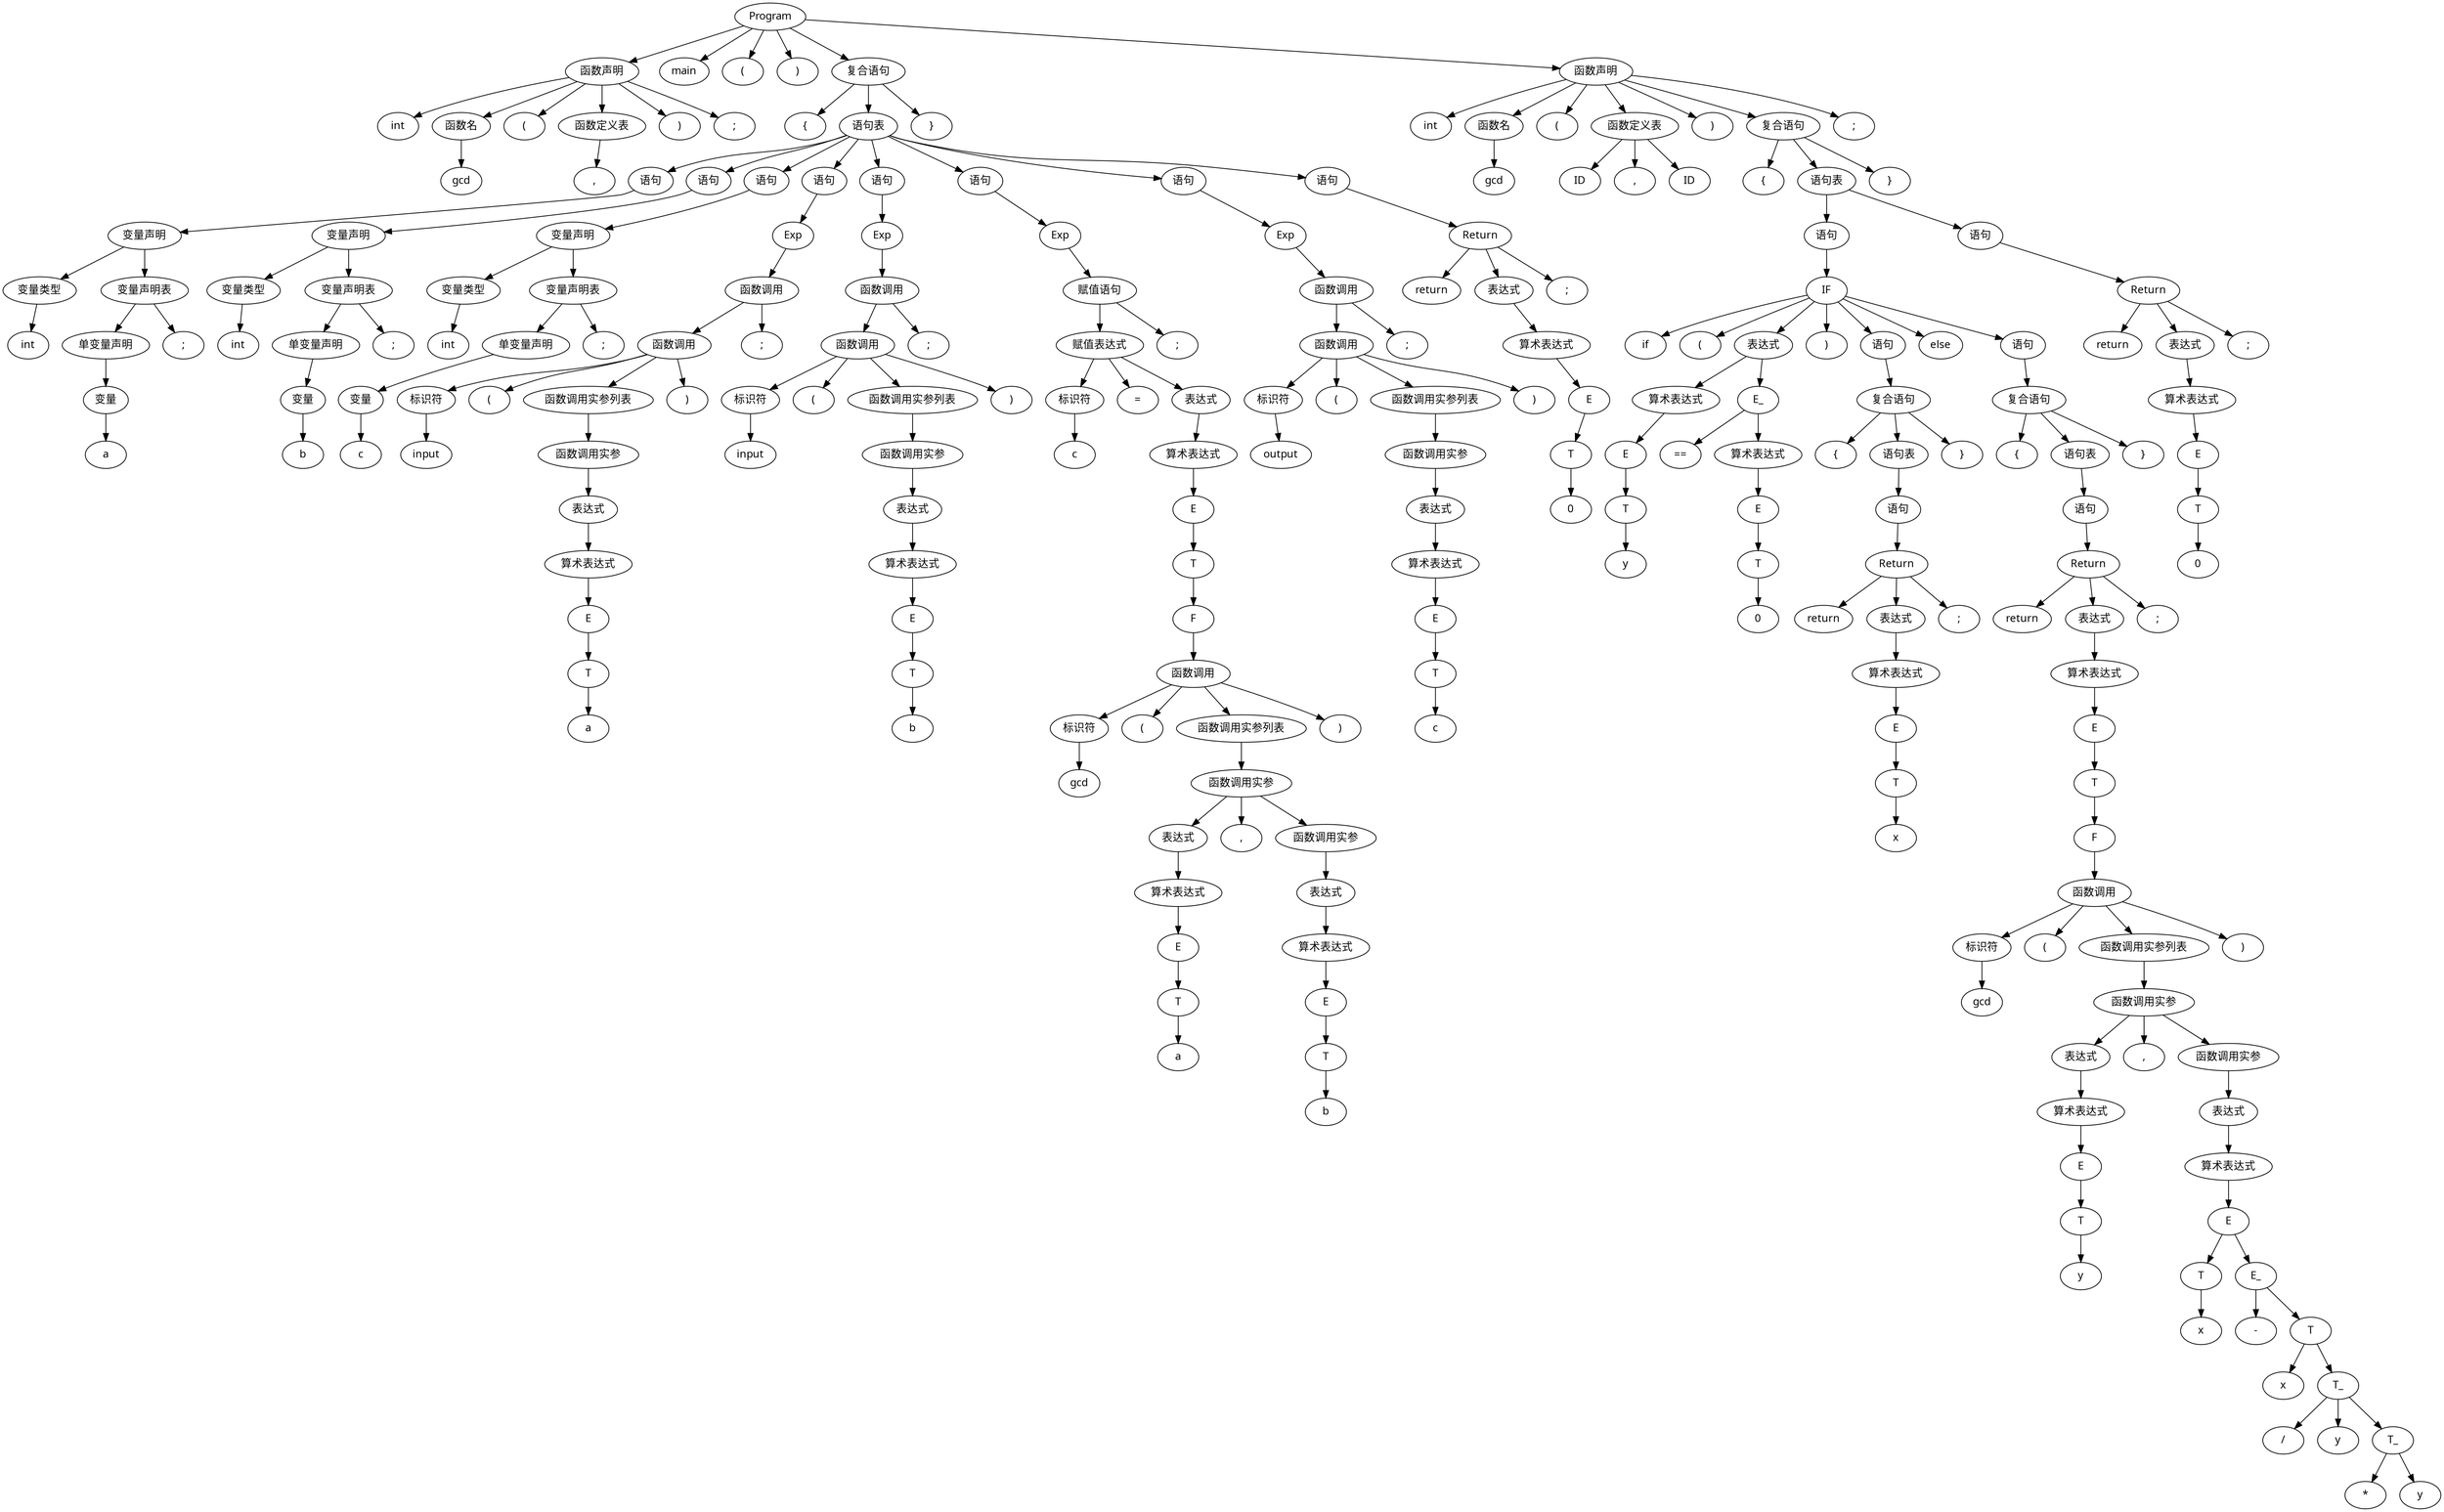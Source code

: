 // test4.1-4.txt
digraph {
	node [fontname="Microsoft YaHei"]
	1 [label=Program]
	2 [label="函数声明"]
	3 [label=int]
	4 [label="函数名"]
	5 [label=gcd]
	6 [label="("]
	7 [label="函数定义表"]
	8 [label=","]
	9 [label=")"]
	10 [label=";"]
	11 [label=main]
	12 [label="("]
	13 [label=")"]
	14 [label="复合语句"]
	15 [label="{"]
	16 [label="语句表"]
	17 [label="语句"]
	18 [label="变量声明"]
	19 [label="变量类型"]
	20 [label=int]
	21 [label="变量声明表"]
	22 [label="单变量声明"]
	23 [label="变量"]
	24 [label=a]
	25 [label=";"]
	26 [label="语句"]
	27 [label="变量声明"]
	28 [label="变量类型"]
	29 [label=int]
	30 [label="变量声明表"]
	31 [label="单变量声明"]
	32 [label="变量"]
	33 [label=b]
	34 [label=";"]
	35 [label="语句"]
	36 [label="变量声明"]
	37 [label="变量类型"]
	38 [label=int]
	39 [label="变量声明表"]
	40 [label="单变量声明"]
	41 [label="变量"]
	42 [label=c]
	43 [label=";"]
	44 [label="语句"]
	45 [label=Exp]
	46 [label="函数调用"]
	47 [label="函数调用"]
	48 [label="标识符"]
	49 [label=input]
	50 [label="("]
	51 [label="函数调用实参列表"]
	52 [label="函数调用实参"]
	53 [label="表达式"]
	54 [label="算术表达式"]
	55 [label=E]
	56 [label=T]
	57 [label=a]
	58 [label=")"]
	59 [label=";"]
	60 [label="语句"]
	61 [label=Exp]
	62 [label="函数调用"]
	63 [label="函数调用"]
	64 [label="标识符"]
	65 [label=input]
	66 [label="("]
	67 [label="函数调用实参列表"]
	68 [label="函数调用实参"]
	69 [label="表达式"]
	70 [label="算术表达式"]
	71 [label=E]
	72 [label=T]
	73 [label=b]
	74 [label=")"]
	75 [label=";"]
	76 [label="语句"]
	77 [label=Exp]
	78 [label="赋值语句"]
	79 [label="赋值表达式"]
	80 [label="标识符"]
	81 [label=c]
	82 [label="="]
	83 [label="表达式"]
	84 [label="算术表达式"]
	85 [label=E]
	86 [label=T]
	87 [label=F]
	88 [label="函数调用"]
	89 [label="标识符"]
	90 [label=gcd]
	91 [label="("]
	92 [label="函数调用实参列表"]
	93 [label="函数调用实参"]
	94 [label="表达式"]
	95 [label="算术表达式"]
	96 [label=E]
	97 [label=T]
	98 [label=a]
	99 [label=","]
	100 [label="函数调用实参"]
	101 [label="表达式"]
	102 [label="算术表达式"]
	103 [label=E]
	104 [label=T]
	105 [label=b]
	106 [label=")"]
	107 [label=";"]
	108 [label="语句"]
	109 [label=Exp]
	110 [label="函数调用"]
	111 [label="函数调用"]
	112 [label="标识符"]
	113 [label=output]
	114 [label="("]
	115 [label="函数调用实参列表"]
	116 [label="函数调用实参"]
	117 [label="表达式"]
	118 [label="算术表达式"]
	119 [label=E]
	120 [label=T]
	121 [label=c]
	122 [label=")"]
	123 [label=";"]
	124 [label="语句"]
	125 [label=Return]
	126 [label=return]
	127 [label="表达式"]
	128 [label="算术表达式"]
	129 [label=E]
	130 [label=T]
	131 [label=0]
	132 [label=";"]
	133 [label="}"]
	134 [label="函数声明"]
	135 [label=int]
	136 [label="函数名"]
	137 [label=gcd]
	138 [label="("]
	139 [label="函数定义表"]
	140 [label=ID]
	141 [label=","]
	142 [label=ID]
	143 [label=")"]
	144 [label="复合语句"]
	145 [label="{"]
	146 [label="语句表"]
	147 [label="语句"]
	148 [label=IF]
	149 [label=if]
	150 [label="("]
	151 [label="表达式"]
	152 [label="算术表达式"]
	153 [label=E]
	154 [label=T]
	155 [label=y]
	156 [label=E_]
	157 [label="=="]
	158 [label="算术表达式"]
	159 [label=E]
	160 [label=T]
	161 [label=0]
	162 [label=")"]
	163 [label="语句"]
	164 [label="复合语句"]
	165 [label="{"]
	166 [label="语句表"]
	167 [label="语句"]
	168 [label=Return]
	169 [label=return]
	170 [label="表达式"]
	171 [label="算术表达式"]
	172 [label=E]
	173 [label=T]
	174 [label=x]
	175 [label=";"]
	176 [label="}"]
	177 [label=else]
	178 [label="语句"]
	179 [label="复合语句"]
	180 [label="{"]
	181 [label="语句表"]
	182 [label="语句"]
	183 [label=Return]
	184 [label=return]
	185 [label="表达式"]
	186 [label="算术表达式"]
	187 [label=E]
	188 [label=T]
	189 [label=F]
	190 [label="函数调用"]
	191 [label="标识符"]
	192 [label=gcd]
	193 [label="("]
	194 [label="函数调用实参列表"]
	195 [label="函数调用实参"]
	196 [label="表达式"]
	197 [label="算术表达式"]
	198 [label=E]
	199 [label=T]
	200 [label=y]
	201 [label=","]
	202 [label="函数调用实参"]
	203 [label="表达式"]
	204 [label="算术表达式"]
	205 [label=E]
	206 [label=T]
	207 [label=x]
	208 [label=E_]
	209 [label="-"]
	210 [label=T]
	211 [label=x]
	212 [label=T_]
	213 [label="/"]
	214 [label=y]
	215 [label=T_]
	216 [label="*"]
	217 [label=y]
	218 [label=")"]
	219 [label=";"]
	220 [label="}"]
	221 [label="语句"]
	222 [label=Return]
	223 [label=return]
	224 [label="表达式"]
	225 [label="算术表达式"]
	226 [label=E]
	227 [label=T]
	228 [label=0]
	229 [label=";"]
	230 [label="}"]
	231 [label=";"]
	1 -> 2
	2 -> 3
	2 -> 4
	4 -> 5
	2 -> 6
	2 -> 7
	7 -> 8
	2 -> 9
	2 -> 10
	1 -> 11
	1 -> 12
	1 -> 13
	1 -> 14
	14 -> 15
	14 -> 16
	16 -> 17
	17 -> 18
	18 -> 19
	19 -> 20
	18 -> 21
	21 -> 22
	22 -> 23
	23 -> 24
	21 -> 25
	16 -> 26
	26 -> 27
	27 -> 28
	28 -> 29
	27 -> 30
	30 -> 31
	31 -> 32
	32 -> 33
	30 -> 34
	16 -> 35
	35 -> 36
	36 -> 37
	37 -> 38
	36 -> 39
	39 -> 40
	40 -> 41
	41 -> 42
	39 -> 43
	16 -> 44
	44 -> 45
	45 -> 46
	46 -> 47
	47 -> 48
	48 -> 49
	47 -> 50
	47 -> 51
	51 -> 52
	52 -> 53
	53 -> 54
	54 -> 55
	55 -> 56
	56 -> 57
	47 -> 58
	46 -> 59
	16 -> 60
	60 -> 61
	61 -> 62
	62 -> 63
	63 -> 64
	64 -> 65
	63 -> 66
	63 -> 67
	67 -> 68
	68 -> 69
	69 -> 70
	70 -> 71
	71 -> 72
	72 -> 73
	63 -> 74
	62 -> 75
	16 -> 76
	76 -> 77
	77 -> 78
	78 -> 79
	79 -> 80
	80 -> 81
	79 -> 82
	79 -> 83
	83 -> 84
	84 -> 85
	85 -> 86
	86 -> 87
	87 -> 88
	88 -> 89
	89 -> 90
	88 -> 91
	88 -> 92
	92 -> 93
	93 -> 94
	94 -> 95
	95 -> 96
	96 -> 97
	97 -> 98
	93 -> 99
	93 -> 100
	100 -> 101
	101 -> 102
	102 -> 103
	103 -> 104
	104 -> 105
	88 -> 106
	78 -> 107
	16 -> 108
	108 -> 109
	109 -> 110
	110 -> 111
	111 -> 112
	112 -> 113
	111 -> 114
	111 -> 115
	115 -> 116
	116 -> 117
	117 -> 118
	118 -> 119
	119 -> 120
	120 -> 121
	111 -> 122
	110 -> 123
	16 -> 124
	124 -> 125
	125 -> 126
	125 -> 127
	127 -> 128
	128 -> 129
	129 -> 130
	130 -> 131
	125 -> 132
	14 -> 133
	1 -> 134
	134 -> 135
	134 -> 136
	136 -> 137
	134 -> 138
	134 -> 139
	139 -> 140
	139 -> 141
	139 -> 142
	134 -> 143
	134 -> 144
	144 -> 145
	144 -> 146
	146 -> 147
	147 -> 148
	148 -> 149
	148 -> 150
	148 -> 151
	151 -> 152
	152 -> 153
	153 -> 154
	154 -> 155
	151 -> 156
	156 -> 157
	156 -> 158
	158 -> 159
	159 -> 160
	160 -> 161
	148 -> 162
	148 -> 163
	163 -> 164
	164 -> 165
	164 -> 166
	166 -> 167
	167 -> 168
	168 -> 169
	168 -> 170
	170 -> 171
	171 -> 172
	172 -> 173
	173 -> 174
	168 -> 175
	164 -> 176
	148 -> 177
	148 -> 178
	178 -> 179
	179 -> 180
	179 -> 181
	181 -> 182
	182 -> 183
	183 -> 184
	183 -> 185
	185 -> 186
	186 -> 187
	187 -> 188
	188 -> 189
	189 -> 190
	190 -> 191
	191 -> 192
	190 -> 193
	190 -> 194
	194 -> 195
	195 -> 196
	196 -> 197
	197 -> 198
	198 -> 199
	199 -> 200
	195 -> 201
	195 -> 202
	202 -> 203
	203 -> 204
	204 -> 205
	205 -> 206
	206 -> 207
	205 -> 208
	208 -> 209
	208 -> 210
	210 -> 211
	210 -> 212
	212 -> 213
	212 -> 214
	212 -> 215
	215 -> 216
	215 -> 217
	190 -> 218
	183 -> 219
	179 -> 220
	146 -> 221
	221 -> 222
	222 -> 223
	222 -> 224
	224 -> 225
	225 -> 226
	226 -> 227
	227 -> 228
	222 -> 229
	144 -> 230
	134 -> 231
}
